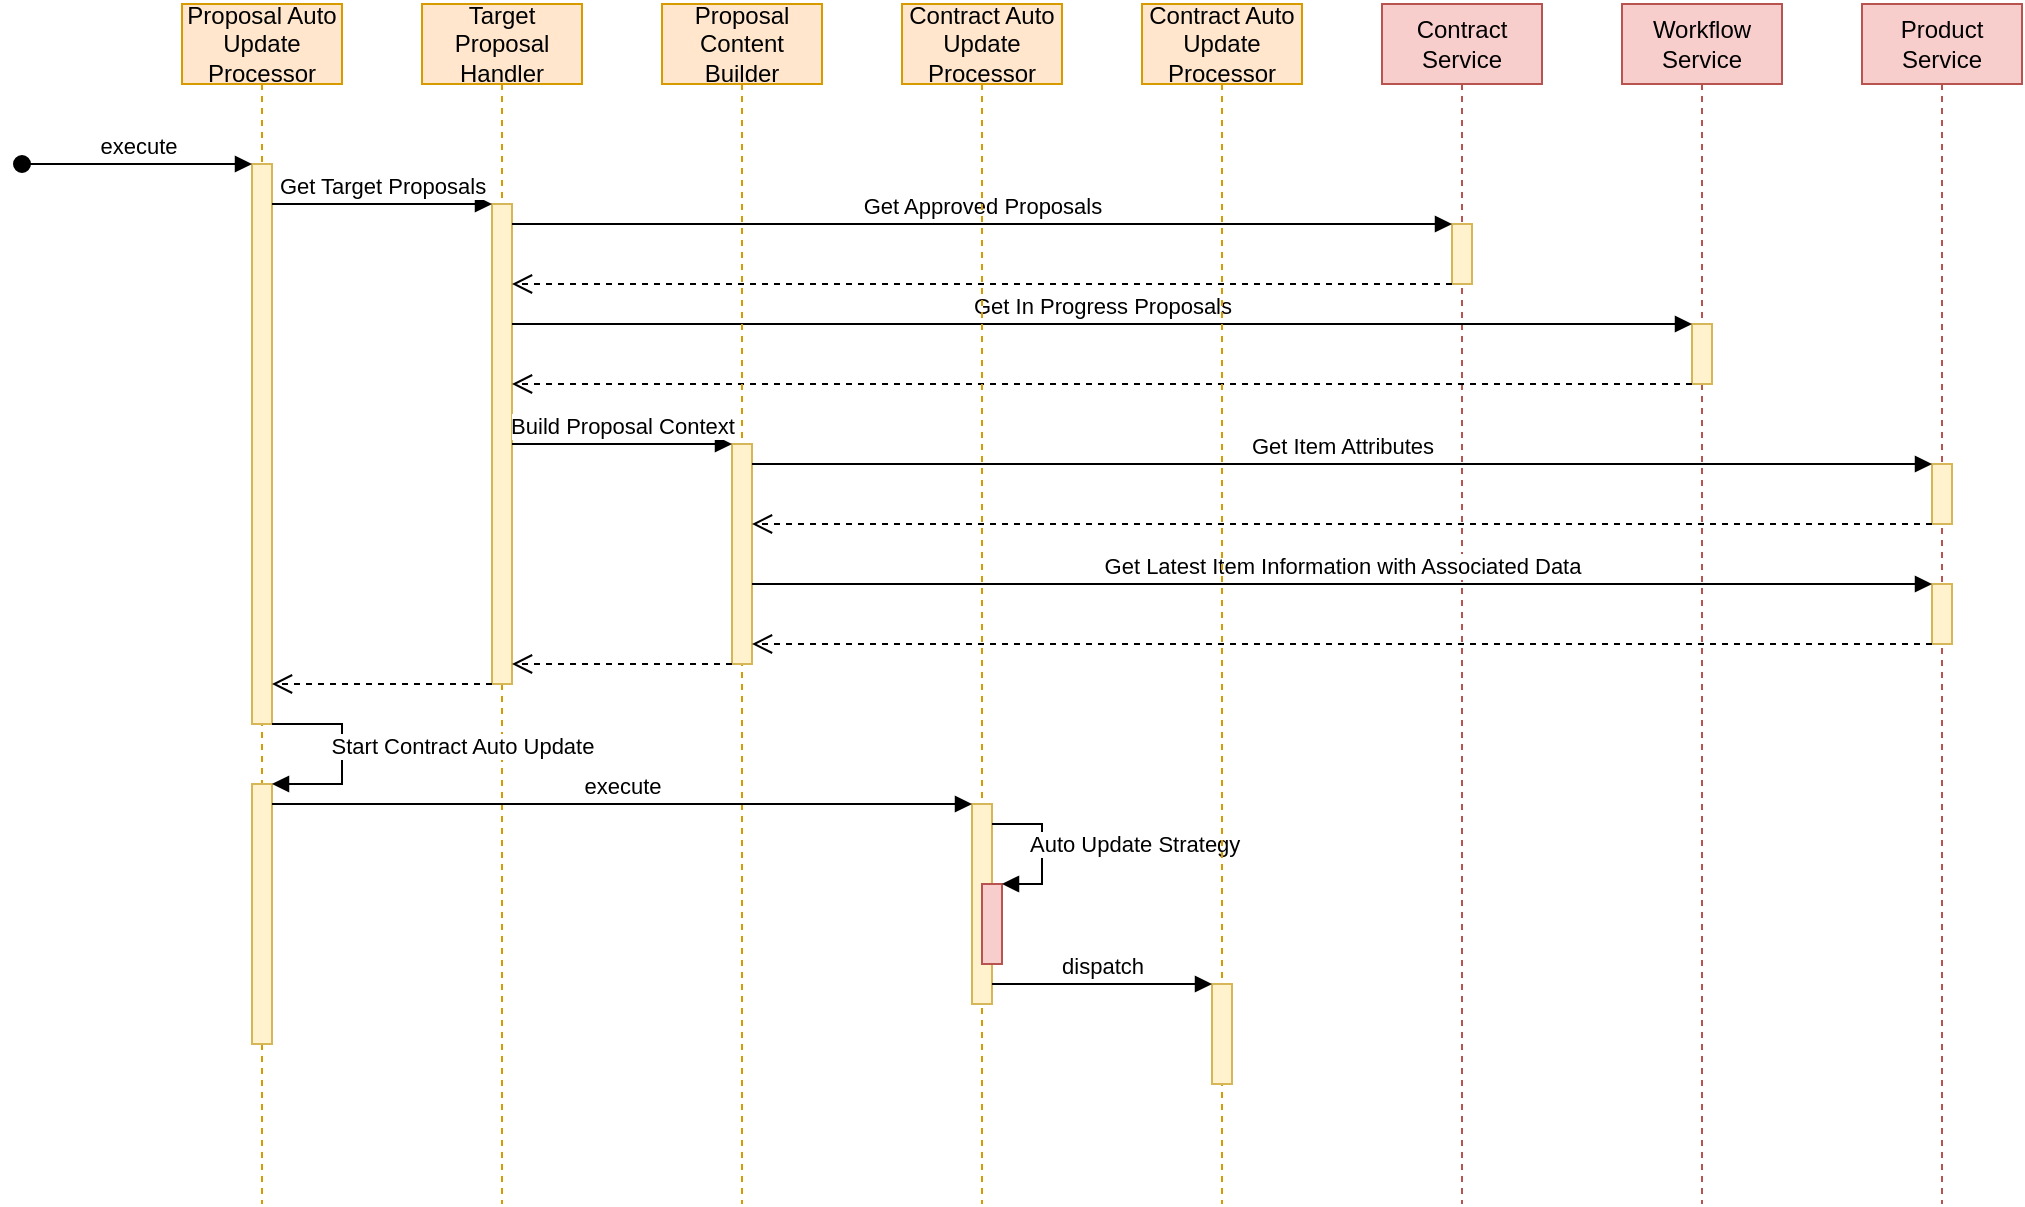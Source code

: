 <mxfile version="14.9.2" type="github">
  <diagram id="vb5DFwSze8nv0TOMKXwz" name="Page-1">
    <mxGraphModel dx="948" dy="588" grid="1" gridSize="10" guides="1" tooltips="1" connect="1" arrows="1" fold="1" page="1" pageScale="1" pageWidth="827" pageHeight="1169" math="0" shadow="0">
      <root>
        <mxCell id="0" />
        <mxCell id="1" parent="0" />
        <mxCell id="yhGn-xtxUoY_vjiY6p_X-33" value="&lt;font style=&quot;font-size: 12px&quot;&gt;Proposal Auto Update Processor&lt;/font&gt;" style="shape=umlLifeline;perimeter=lifelinePerimeter;whiteSpace=wrap;html=1;container=1;collapsible=0;recursiveResize=0;outlineConnect=0;fillColor=#ffe6cc;strokeColor=#d79b00;" vertex="1" parent="1">
          <mxGeometry x="120" y="40" width="80" height="600" as="geometry" />
        </mxCell>
        <mxCell id="yhGn-xtxUoY_vjiY6p_X-37" value="" style="html=1;points=[];perimeter=orthogonalPerimeter;fillColor=#fff2cc;strokeColor=#d6b656;" vertex="1" parent="yhGn-xtxUoY_vjiY6p_X-33">
          <mxGeometry x="35" y="80" width="10" height="280" as="geometry" />
        </mxCell>
        <mxCell id="yhGn-xtxUoY_vjiY6p_X-38" value="execute" style="html=1;verticalAlign=bottom;startArrow=oval;endArrow=block;startSize=8;" edge="1" target="yhGn-xtxUoY_vjiY6p_X-37" parent="yhGn-xtxUoY_vjiY6p_X-33">
          <mxGeometry relative="1" as="geometry">
            <mxPoint x="-80" y="80" as="sourcePoint" />
          </mxGeometry>
        </mxCell>
        <mxCell id="yhGn-xtxUoY_vjiY6p_X-36" value="&lt;font style=&quot;font-size: 12px&quot;&gt;Target Proposal Handler&lt;/font&gt;" style="shape=umlLifeline;perimeter=lifelinePerimeter;whiteSpace=wrap;html=1;container=1;collapsible=0;recursiveResize=0;outlineConnect=0;fillColor=#ffe6cc;strokeColor=#d79b00;" vertex="1" parent="1">
          <mxGeometry x="240" y="40" width="80" height="600" as="geometry" />
        </mxCell>
        <mxCell id="yhGn-xtxUoY_vjiY6p_X-39" value="" style="html=1;points=[];perimeter=orthogonalPerimeter;fillColor=#fff2cc;strokeColor=#d6b656;" vertex="1" parent="yhGn-xtxUoY_vjiY6p_X-36">
          <mxGeometry x="35" y="100" width="10" height="240" as="geometry" />
        </mxCell>
        <mxCell id="yhGn-xtxUoY_vjiY6p_X-40" value="Get Target Proposals" style="html=1;verticalAlign=bottom;endArrow=block;entryX=0;entryY=0;" edge="1" target="yhGn-xtxUoY_vjiY6p_X-39" parent="1" source="yhGn-xtxUoY_vjiY6p_X-37">
          <mxGeometry relative="1" as="geometry">
            <mxPoint x="245" y="140" as="sourcePoint" />
          </mxGeometry>
        </mxCell>
        <mxCell id="yhGn-xtxUoY_vjiY6p_X-42" value="&lt;font style=&quot;font-size: 12px&quot;&gt;Contract Service&lt;/font&gt;" style="shape=umlLifeline;perimeter=lifelinePerimeter;whiteSpace=wrap;html=1;container=1;collapsible=0;recursiveResize=0;outlineConnect=0;fillColor=#f8cecc;strokeColor=#b85450;" vertex="1" parent="1">
          <mxGeometry x="720" y="40" width="80" height="600" as="geometry" />
        </mxCell>
        <mxCell id="yhGn-xtxUoY_vjiY6p_X-44" value="" style="html=1;points=[];perimeter=orthogonalPerimeter;fillColor=#fff2cc;strokeColor=#d6b656;" vertex="1" parent="yhGn-xtxUoY_vjiY6p_X-42">
          <mxGeometry x="35" y="110" width="10" height="30" as="geometry" />
        </mxCell>
        <mxCell id="yhGn-xtxUoY_vjiY6p_X-47" value="&lt;font style=&quot;font-size: 12px&quot;&gt;Workflow Service&lt;/font&gt;" style="shape=umlLifeline;perimeter=lifelinePerimeter;whiteSpace=wrap;html=1;container=1;collapsible=0;recursiveResize=0;outlineConnect=0;fillColor=#f8cecc;strokeColor=#b85450;" vertex="1" parent="1">
          <mxGeometry x="840" y="40" width="80" height="600" as="geometry" />
        </mxCell>
        <mxCell id="yhGn-xtxUoY_vjiY6p_X-48" value="" style="html=1;points=[];perimeter=orthogonalPerimeter;fillColor=#fff2cc;strokeColor=#d6b656;" vertex="1" parent="yhGn-xtxUoY_vjiY6p_X-47">
          <mxGeometry x="35" y="160" width="10" height="30" as="geometry" />
        </mxCell>
        <mxCell id="yhGn-xtxUoY_vjiY6p_X-51" value="Get Approved Proposals" style="html=1;verticalAlign=bottom;endArrow=block;" edge="1" parent="1" source="yhGn-xtxUoY_vjiY6p_X-39" target="yhGn-xtxUoY_vjiY6p_X-44">
          <mxGeometry width="80" relative="1" as="geometry">
            <mxPoint x="360" y="200" as="sourcePoint" />
            <mxPoint x="440" y="200" as="targetPoint" />
            <Array as="points">
              <mxPoint x="360" y="150" />
            </Array>
          </mxGeometry>
        </mxCell>
        <mxCell id="yhGn-xtxUoY_vjiY6p_X-52" value="" style="html=1;verticalAlign=bottom;endArrow=open;dashed=1;endSize=8;" edge="1" parent="1" source="yhGn-xtxUoY_vjiY6p_X-44" target="yhGn-xtxUoY_vjiY6p_X-39">
          <mxGeometry relative="1" as="geometry">
            <mxPoint x="450" y="210" as="sourcePoint" />
            <mxPoint x="370" y="210" as="targetPoint" />
            <Array as="points">
              <mxPoint x="440" y="180" />
            </Array>
          </mxGeometry>
        </mxCell>
        <mxCell id="yhGn-xtxUoY_vjiY6p_X-57" value="Get In Progress Proposals" style="html=1;verticalAlign=bottom;endArrow=block;" edge="1" parent="1" source="yhGn-xtxUoY_vjiY6p_X-39" target="yhGn-xtxUoY_vjiY6p_X-48">
          <mxGeometry width="80" relative="1" as="geometry">
            <mxPoint x="390.0" y="209.67" as="sourcePoint" />
            <mxPoint x="539.67" y="209.67" as="targetPoint" />
            <Array as="points">
              <mxPoint x="510" y="200" />
            </Array>
          </mxGeometry>
        </mxCell>
        <mxCell id="yhGn-xtxUoY_vjiY6p_X-58" value="" style="html=1;verticalAlign=bottom;endArrow=open;dashed=1;endSize=8;" edge="1" parent="1" source="yhGn-xtxUoY_vjiY6p_X-48" target="yhGn-xtxUoY_vjiY6p_X-39">
          <mxGeometry relative="1" as="geometry">
            <mxPoint x="589.67" y="229.33" as="sourcePoint" />
            <mxPoint x="440" y="229.33" as="targetPoint" />
            <Array as="points">
              <mxPoint x="440" y="230" />
            </Array>
          </mxGeometry>
        </mxCell>
        <mxCell id="yhGn-xtxUoY_vjiY6p_X-59" value="&lt;font style=&quot;font-size: 12px&quot;&gt;Proposal Content Builder&lt;/font&gt;" style="shape=umlLifeline;perimeter=lifelinePerimeter;whiteSpace=wrap;html=1;container=1;collapsible=0;recursiveResize=0;outlineConnect=0;fillColor=#ffe6cc;strokeColor=#d79b00;" vertex="1" parent="1">
          <mxGeometry x="360" y="40" width="80" height="600" as="geometry" />
        </mxCell>
        <mxCell id="yhGn-xtxUoY_vjiY6p_X-60" value="" style="html=1;points=[];perimeter=orthogonalPerimeter;fillColor=#fff2cc;strokeColor=#d6b656;" vertex="1" parent="yhGn-xtxUoY_vjiY6p_X-59">
          <mxGeometry x="35" y="220" width="10" height="110" as="geometry" />
        </mxCell>
        <mxCell id="yhGn-xtxUoY_vjiY6p_X-61" value="Build Proposal Context" style="html=1;verticalAlign=bottom;endArrow=block;" edge="1" parent="1" source="yhGn-xtxUoY_vjiY6p_X-39" target="yhGn-xtxUoY_vjiY6p_X-60">
          <mxGeometry width="80" relative="1" as="geometry">
            <mxPoint x="280" y="270" as="sourcePoint" />
            <mxPoint x="400" y="270" as="targetPoint" />
            <Array as="points">
              <mxPoint x="330" y="260" />
            </Array>
            <mxPoint as="offset" />
          </mxGeometry>
        </mxCell>
        <mxCell id="yhGn-xtxUoY_vjiY6p_X-62" value="&lt;font style=&quot;font-size: 12px&quot;&gt;Product Service&lt;/font&gt;" style="shape=umlLifeline;perimeter=lifelinePerimeter;whiteSpace=wrap;html=1;container=1;collapsible=0;recursiveResize=0;outlineConnect=0;fillColor=#f8cecc;strokeColor=#b85450;" vertex="1" parent="1">
          <mxGeometry x="960" y="40" width="80" height="600" as="geometry" />
        </mxCell>
        <mxCell id="yhGn-xtxUoY_vjiY6p_X-63" value="" style="html=1;points=[];perimeter=orthogonalPerimeter;fillColor=#fff2cc;strokeColor=#d6b656;" vertex="1" parent="yhGn-xtxUoY_vjiY6p_X-62">
          <mxGeometry x="35" y="230" width="10" height="30" as="geometry" />
        </mxCell>
        <mxCell id="yhGn-xtxUoY_vjiY6p_X-64" value="Get Item Attributes" style="html=1;verticalAlign=bottom;endArrow=block;" edge="1" parent="1" source="yhGn-xtxUoY_vjiY6p_X-60" target="yhGn-xtxUoY_vjiY6p_X-63">
          <mxGeometry width="80" relative="1" as="geometry">
            <mxPoint x="440" y="300" as="sourcePoint" />
            <mxPoint x="757" y="280" as="targetPoint" />
            <Array as="points">
              <mxPoint x="470" y="270" />
            </Array>
          </mxGeometry>
        </mxCell>
        <mxCell id="yhGn-xtxUoY_vjiY6p_X-65" value="" style="html=1;verticalAlign=bottom;endArrow=open;dashed=1;endSize=8;" edge="1" parent="1" source="yhGn-xtxUoY_vjiY6p_X-63" target="yhGn-xtxUoY_vjiY6p_X-60">
          <mxGeometry relative="1" as="geometry">
            <mxPoint x="788.33" y="350" as="sourcePoint" />
            <mxPoint x="400" y="300" as="targetPoint" />
            <Array as="points">
              <mxPoint x="500" y="300" />
            </Array>
          </mxGeometry>
        </mxCell>
        <mxCell id="yhGn-xtxUoY_vjiY6p_X-66" value="" style="html=1;points=[];perimeter=orthogonalPerimeter;fillColor=#fff2cc;strokeColor=#d6b656;" vertex="1" parent="1">
          <mxGeometry x="995" y="330" width="10" height="30" as="geometry" />
        </mxCell>
        <mxCell id="yhGn-xtxUoY_vjiY6p_X-67" value="Get Latest Item Information with Associated Data" style="html=1;verticalAlign=bottom;endArrow=block;" edge="1" parent="1" source="yhGn-xtxUoY_vjiY6p_X-60" target="yhGn-xtxUoY_vjiY6p_X-66">
          <mxGeometry width="80" relative="1" as="geometry">
            <mxPoint x="403" y="329.67" as="sourcePoint" />
            <mxPoint x="755" y="329.67" as="targetPoint" />
          </mxGeometry>
        </mxCell>
        <mxCell id="yhGn-xtxUoY_vjiY6p_X-68" value="" style="html=1;verticalAlign=bottom;endArrow=open;dashed=1;endSize=8;" edge="1" parent="1" source="yhGn-xtxUoY_vjiY6p_X-66" target="yhGn-xtxUoY_vjiY6p_X-60">
          <mxGeometry relative="1" as="geometry">
            <mxPoint x="720" y="350" as="sourcePoint" />
            <mxPoint x="640" y="350" as="targetPoint" />
            <Array as="points">
              <mxPoint x="540" y="360" />
            </Array>
          </mxGeometry>
        </mxCell>
        <mxCell id="yhGn-xtxUoY_vjiY6p_X-69" value="" style="html=1;verticalAlign=bottom;endArrow=open;dashed=1;endSize=8;" edge="1" parent="1" source="yhGn-xtxUoY_vjiY6p_X-60" target="yhGn-xtxUoY_vjiY6p_X-39">
          <mxGeometry relative="1" as="geometry">
            <mxPoint x="650" y="390" as="sourcePoint" />
            <mxPoint x="300" y="390" as="targetPoint" />
            <Array as="points">
              <mxPoint x="350" y="370" />
            </Array>
          </mxGeometry>
        </mxCell>
        <mxCell id="yhGn-xtxUoY_vjiY6p_X-70" value="" style="html=1;points=[];perimeter=orthogonalPerimeter;fillColor=#fff2cc;strokeColor=#d6b656;" vertex="1" parent="1">
          <mxGeometry x="155" y="430" width="10" height="130" as="geometry" />
        </mxCell>
        <mxCell id="yhGn-xtxUoY_vjiY6p_X-74" value="" style="html=1;verticalAlign=bottom;endArrow=open;dashed=1;endSize=8;" edge="1" parent="1">
          <mxGeometry relative="1" as="geometry">
            <mxPoint x="275" y="380" as="sourcePoint" />
            <mxPoint x="165" y="380" as="targetPoint" />
            <Array as="points">
              <mxPoint x="230" y="380" />
            </Array>
          </mxGeometry>
        </mxCell>
        <mxCell id="yhGn-xtxUoY_vjiY6p_X-75" value="Start Contract Auto Update" style="html=1;verticalAlign=bottom;endArrow=block;rounded=0;" edge="1" parent="1" source="yhGn-xtxUoY_vjiY6p_X-37" target="yhGn-xtxUoY_vjiY6p_X-70">
          <mxGeometry x="0.1" y="60" width="80" relative="1" as="geometry">
            <mxPoint x="200" y="420" as="sourcePoint" />
            <mxPoint x="230" y="450" as="targetPoint" />
            <Array as="points">
              <mxPoint x="200" y="400" />
              <mxPoint x="200" y="430" />
              <mxPoint x="180" y="430" />
            </Array>
            <mxPoint as="offset" />
          </mxGeometry>
        </mxCell>
        <mxCell id="yhGn-xtxUoY_vjiY6p_X-76" value="&lt;font style=&quot;font-size: 12px&quot;&gt;Contract Auto Update Processor&lt;/font&gt;" style="shape=umlLifeline;perimeter=lifelinePerimeter;whiteSpace=wrap;html=1;container=1;collapsible=0;recursiveResize=0;outlineConnect=0;fillColor=#ffe6cc;strokeColor=#d79b00;" vertex="1" parent="1">
          <mxGeometry x="480" y="40" width="80" height="600" as="geometry" />
        </mxCell>
        <mxCell id="yhGn-xtxUoY_vjiY6p_X-77" value="" style="html=1;points=[];perimeter=orthogonalPerimeter;fillColor=#fff2cc;strokeColor=#d6b656;" vertex="1" parent="yhGn-xtxUoY_vjiY6p_X-76">
          <mxGeometry x="35" y="400" width="10" height="100" as="geometry" />
        </mxCell>
        <mxCell id="yhGn-xtxUoY_vjiY6p_X-79" value="" style="html=1;points=[];perimeter=orthogonalPerimeter;fillColor=#f8cecc;strokeColor=#b85450;" vertex="1" parent="yhGn-xtxUoY_vjiY6p_X-76">
          <mxGeometry x="40" y="440" width="10" height="40" as="geometry" />
        </mxCell>
        <mxCell id="yhGn-xtxUoY_vjiY6p_X-80" value="Auto Update Strategy" style="edgeStyle=orthogonalEdgeStyle;html=1;align=left;spacingLeft=2;endArrow=block;rounded=0;entryX=1;entryY=0;" edge="1" target="yhGn-xtxUoY_vjiY6p_X-79" parent="yhGn-xtxUoY_vjiY6p_X-76" source="yhGn-xtxUoY_vjiY6p_X-77">
          <mxGeometry x="-0.067" y="-10" relative="1" as="geometry">
            <mxPoint x="80" y="420" as="sourcePoint" />
            <Array as="points">
              <mxPoint x="70" y="410" />
              <mxPoint x="70" y="440" />
            </Array>
            <mxPoint as="offset" />
          </mxGeometry>
        </mxCell>
        <mxCell id="yhGn-xtxUoY_vjiY6p_X-78" value="execute" style="html=1;verticalAlign=bottom;endArrow=block;" edge="1" parent="1" source="yhGn-xtxUoY_vjiY6p_X-70" target="yhGn-xtxUoY_vjiY6p_X-77">
          <mxGeometry width="80" relative="1" as="geometry">
            <mxPoint x="200" y="470" as="sourcePoint" />
            <mxPoint x="280" y="470" as="targetPoint" />
            <Array as="points">
              <mxPoint x="240" y="440" />
            </Array>
          </mxGeometry>
        </mxCell>
        <mxCell id="yhGn-xtxUoY_vjiY6p_X-81" value="&lt;font style=&quot;font-size: 12px&quot;&gt;Contract Auto Update Processor&lt;/font&gt;" style="shape=umlLifeline;perimeter=lifelinePerimeter;whiteSpace=wrap;html=1;container=1;collapsible=0;recursiveResize=0;outlineConnect=0;fillColor=#ffe6cc;strokeColor=#d79b00;" vertex="1" parent="1">
          <mxGeometry x="600" y="40" width="80" height="600" as="geometry" />
        </mxCell>
        <mxCell id="yhGn-xtxUoY_vjiY6p_X-82" value="" style="html=1;points=[];perimeter=orthogonalPerimeter;fillColor=#fff2cc;strokeColor=#d6b656;" vertex="1" parent="yhGn-xtxUoY_vjiY6p_X-81">
          <mxGeometry x="35" y="490" width="10" height="50" as="geometry" />
        </mxCell>
        <mxCell id="yhGn-xtxUoY_vjiY6p_X-85" value="dispatch" style="html=1;verticalAlign=bottom;endArrow=block;" edge="1" parent="1" source="yhGn-xtxUoY_vjiY6p_X-77" target="yhGn-xtxUoY_vjiY6p_X-82">
          <mxGeometry width="80" relative="1" as="geometry">
            <mxPoint x="560" y="540" as="sourcePoint" />
            <mxPoint x="640" y="540" as="targetPoint" />
            <Array as="points">
              <mxPoint x="560" y="530" />
            </Array>
          </mxGeometry>
        </mxCell>
      </root>
    </mxGraphModel>
  </diagram>
</mxfile>
